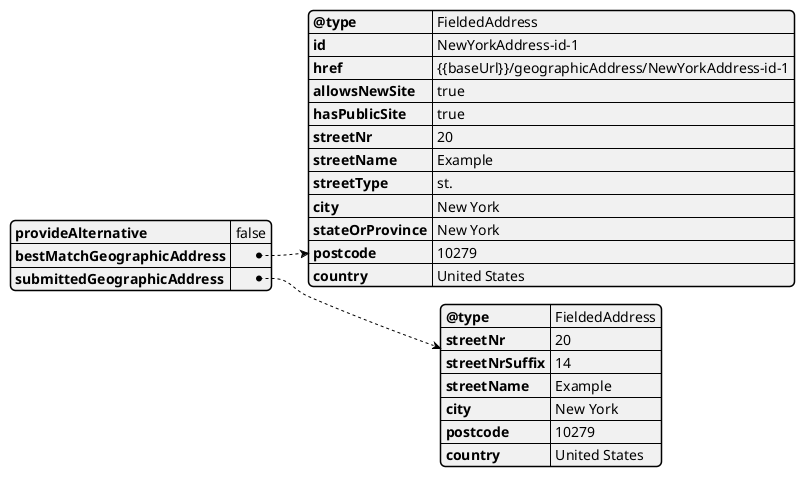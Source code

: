 @startjson
{
  "provideAlternative": "false", 
  "bestMatchGeographicAddress": {
    "@type": "FieldedAddress",
    "id": "NewYorkAddress-id-1",
    "href": "{{baseUrl}}/geographicAddress/NewYorkAddress-id-1",
    "allowsNewSite": "true",
    "hasPublicSite": "true",
    "streetNr": "20",
    "streetName": "Example",
    "streetType": "st.",
    "city": "New York",
    "stateOrProvince": "New York",
    "postcode": "10279",
    "country": "United States"
  },
  "submittedGeographicAddress": { 
    "@type": "FieldedAddress",
    "streetNr": "20",
    "streetNrSuffix": "14",
    "streetName": "Example",
    "city": "New York",
    "postcode": "10279",
    "country": "United States"
  }
}
@endjson